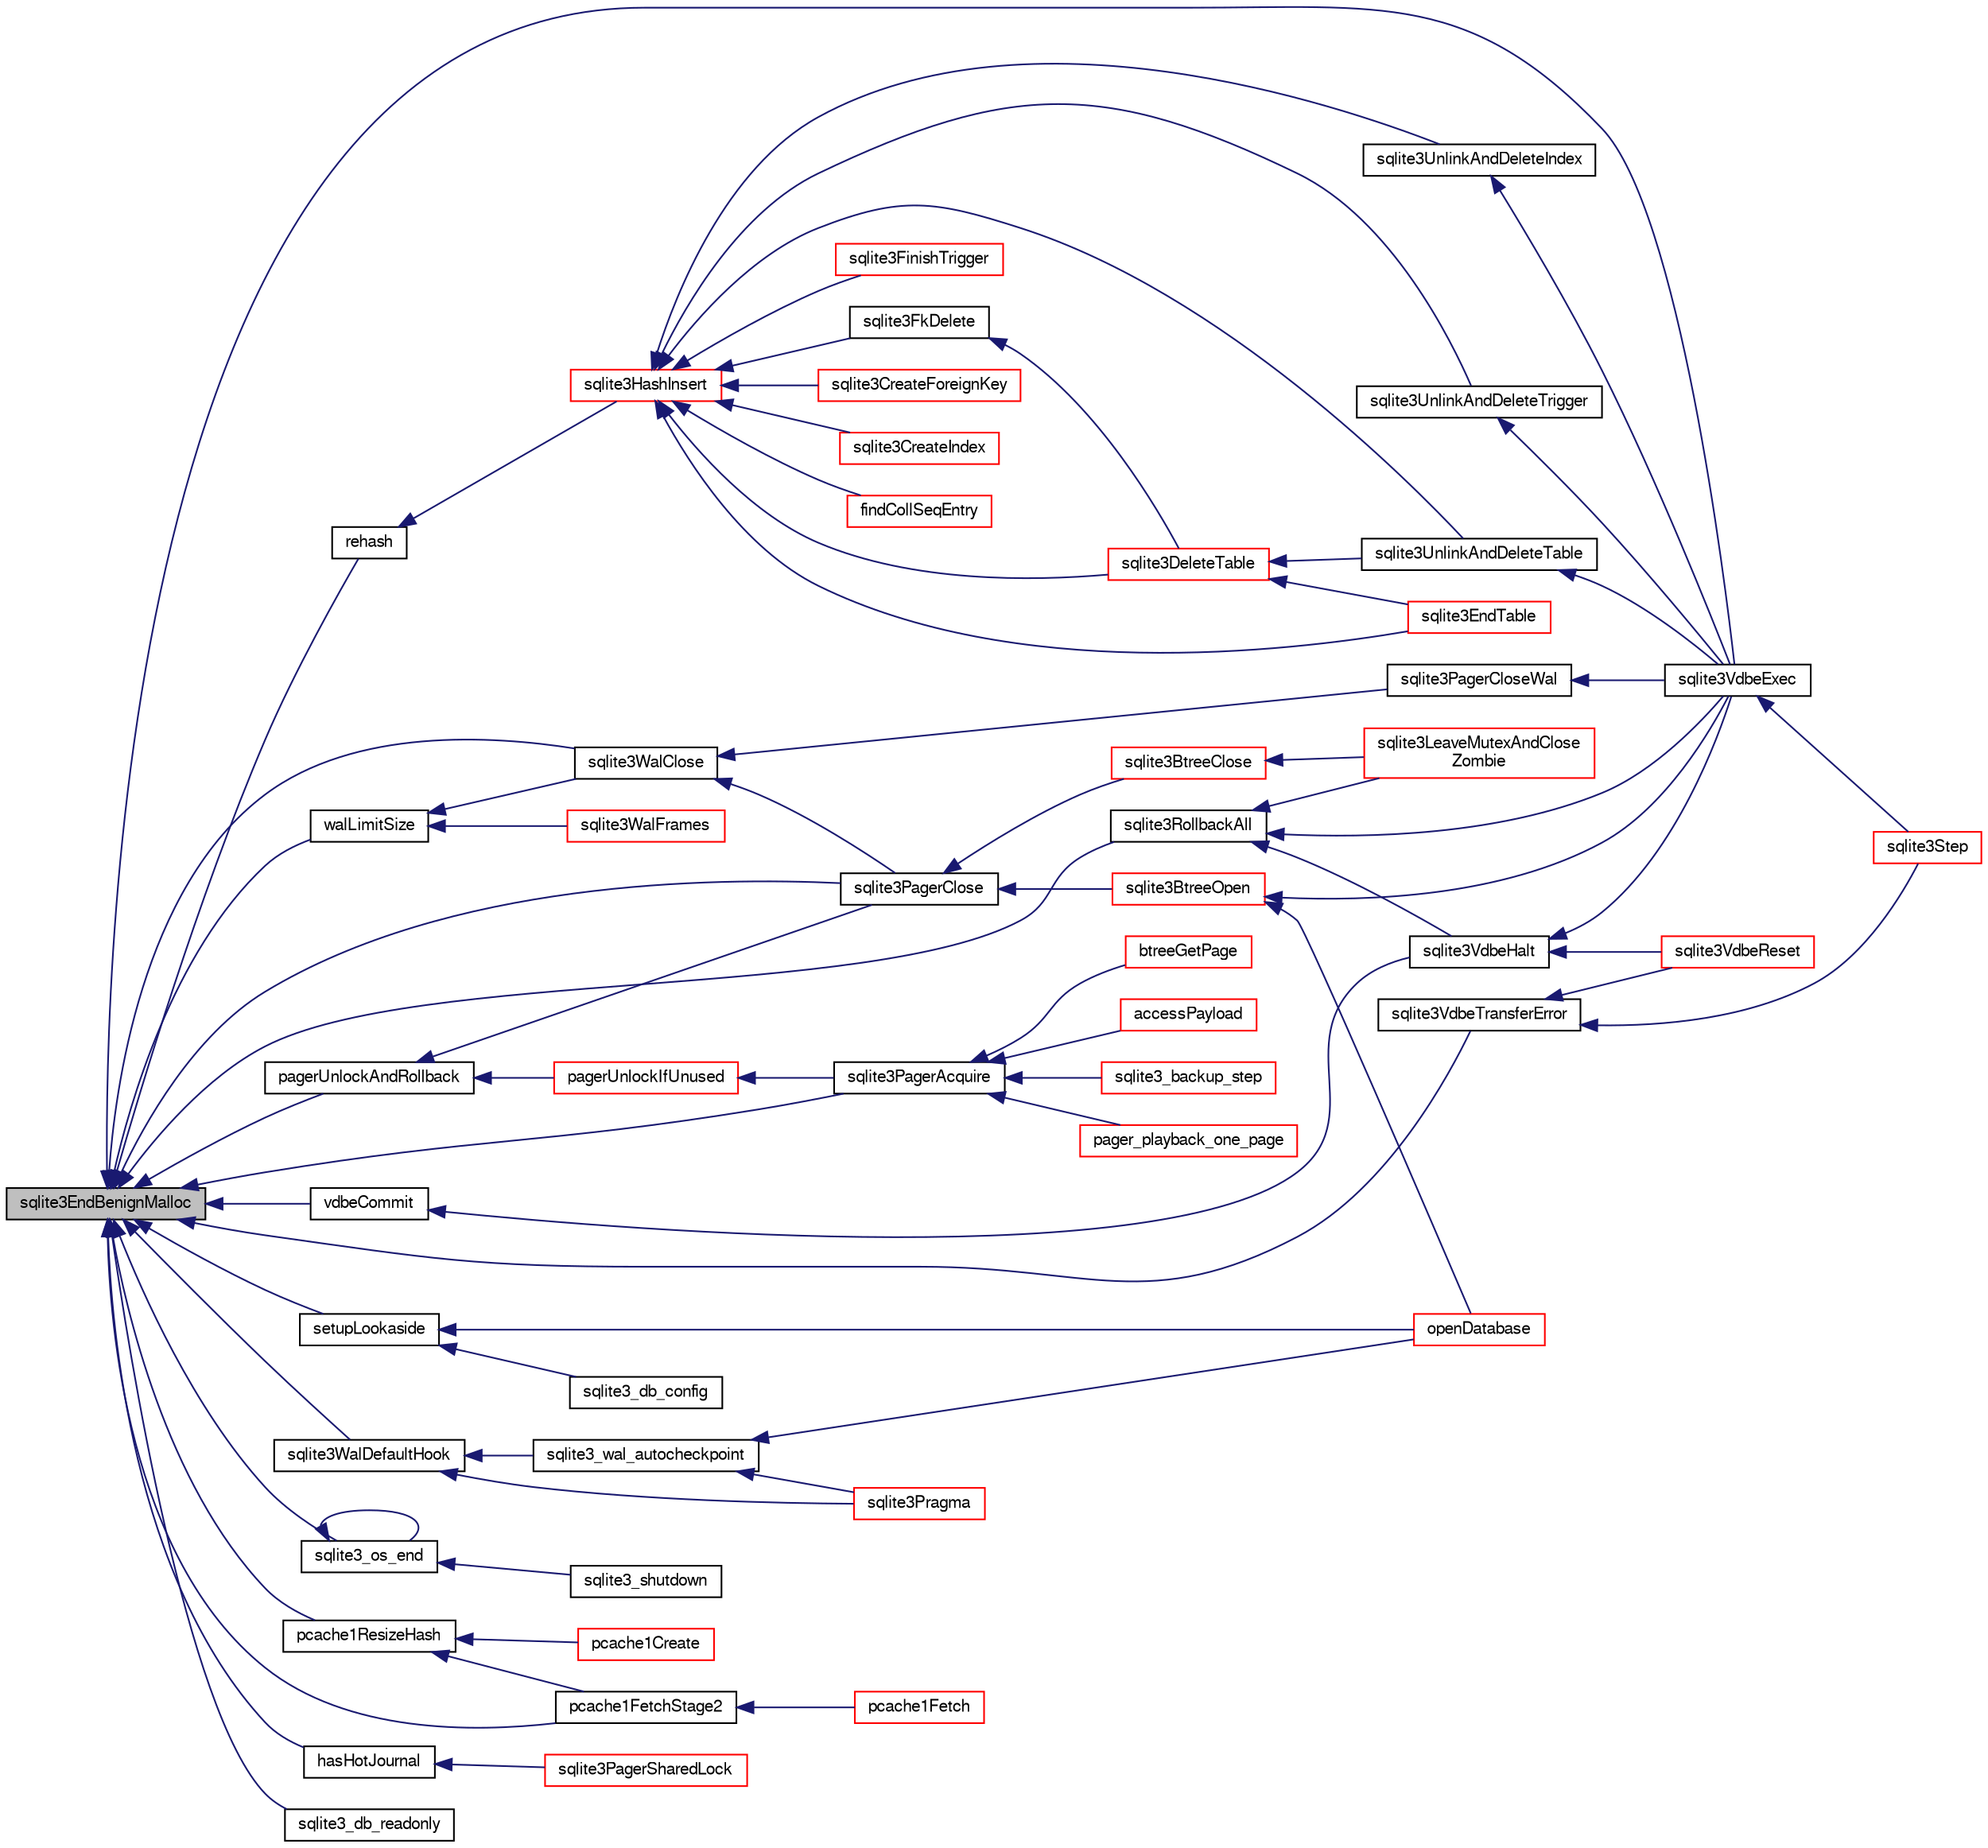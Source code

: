 digraph "sqlite3EndBenignMalloc"
{
  edge [fontname="FreeSans",fontsize="10",labelfontname="FreeSans",labelfontsize="10"];
  node [fontname="FreeSans",fontsize="10",shape=record];
  rankdir="LR";
  Node506916 [label="sqlite3EndBenignMalloc",height=0.2,width=0.4,color="black", fillcolor="grey75", style="filled", fontcolor="black"];
  Node506916 -> Node506917 [dir="back",color="midnightblue",fontsize="10",style="solid",fontname="FreeSans"];
  Node506917 [label="rehash",height=0.2,width=0.4,color="black", fillcolor="white", style="filled",URL="$sqlite3_8c.html#a4851529638f6c7af16239ee6e2dcc628"];
  Node506917 -> Node506918 [dir="back",color="midnightblue",fontsize="10",style="solid",fontname="FreeSans"];
  Node506918 [label="sqlite3HashInsert",height=0.2,width=0.4,color="red", fillcolor="white", style="filled",URL="$sqlite3_8c.html#aebbc6c13b3c139d5f3463938f441da3d"];
  Node506918 -> Node506919 [dir="back",color="midnightblue",fontsize="10",style="solid",fontname="FreeSans"];
  Node506919 [label="sqlite3UnlinkAndDeleteIndex",height=0.2,width=0.4,color="black", fillcolor="white", style="filled",URL="$sqlite3_8c.html#a889f2dcb438c56db37a6d61e9f25e244"];
  Node506919 -> Node506920 [dir="back",color="midnightblue",fontsize="10",style="solid",fontname="FreeSans"];
  Node506920 [label="sqlite3VdbeExec",height=0.2,width=0.4,color="black", fillcolor="white", style="filled",URL="$sqlite3_8c.html#a8ce40a614bdc56719c4d642b1e4dfb21"];
  Node506920 -> Node506921 [dir="back",color="midnightblue",fontsize="10",style="solid",fontname="FreeSans"];
  Node506921 [label="sqlite3Step",height=0.2,width=0.4,color="red", fillcolor="white", style="filled",URL="$sqlite3_8c.html#a3f2872e873e2758a4beedad1d5113554"];
  Node506918 -> Node507048 [dir="back",color="midnightblue",fontsize="10",style="solid",fontname="FreeSans"];
  Node507048 [label="sqlite3DeleteTable",height=0.2,width=0.4,color="red", fillcolor="white", style="filled",URL="$sqlite3_8c.html#a7fd3d507375a381a3807f92735318973"];
  Node507048 -> Node507050 [dir="back",color="midnightblue",fontsize="10",style="solid",fontname="FreeSans"];
  Node507050 [label="sqlite3UnlinkAndDeleteTable",height=0.2,width=0.4,color="black", fillcolor="white", style="filled",URL="$sqlite3_8c.html#a9733677716a49de464f86fff164e9a1b"];
  Node507050 -> Node506920 [dir="back",color="midnightblue",fontsize="10",style="solid",fontname="FreeSans"];
  Node507048 -> Node506962 [dir="back",color="midnightblue",fontsize="10",style="solid",fontname="FreeSans"];
  Node506962 [label="sqlite3EndTable",height=0.2,width=0.4,color="red", fillcolor="white", style="filled",URL="$sqlite3_8c.html#a7b5f2c66c0f0b6f819d970ca389768b0"];
  Node506918 -> Node507050 [dir="back",color="midnightblue",fontsize="10",style="solid",fontname="FreeSans"];
  Node506918 -> Node506962 [dir="back",color="midnightblue",fontsize="10",style="solid",fontname="FreeSans"];
  Node506918 -> Node507080 [dir="back",color="midnightblue",fontsize="10",style="solid",fontname="FreeSans"];
  Node507080 [label="sqlite3CreateForeignKey",height=0.2,width=0.4,color="red", fillcolor="white", style="filled",URL="$sqlite3_8c.html#a60425130ff4f583e63d3540525d3cd3a"];
  Node506918 -> Node506959 [dir="back",color="midnightblue",fontsize="10",style="solid",fontname="FreeSans"];
  Node506959 [label="sqlite3CreateIndex",height=0.2,width=0.4,color="red", fillcolor="white", style="filled",URL="$sqlite3_8c.html#a8dbe5e590ab6c58a8c45f34f7c81e825"];
  Node506918 -> Node507180 [dir="back",color="midnightblue",fontsize="10",style="solid",fontname="FreeSans"];
  Node507180 [label="findCollSeqEntry",height=0.2,width=0.4,color="red", fillcolor="white", style="filled",URL="$sqlite3_8c.html#aaf9ae07c81dca508e137b5880e94aa98"];
  Node506918 -> Node507122 [dir="back",color="midnightblue",fontsize="10",style="solid",fontname="FreeSans"];
  Node507122 [label="sqlite3FkDelete",height=0.2,width=0.4,color="black", fillcolor="white", style="filled",URL="$sqlite3_8c.html#a59a33da6c4e11d3f99b15eafdc01f013"];
  Node507122 -> Node507048 [dir="back",color="midnightblue",fontsize="10",style="solid",fontname="FreeSans"];
  Node506918 -> Node507096 [dir="back",color="midnightblue",fontsize="10",style="solid",fontname="FreeSans"];
  Node507096 [label="sqlite3FinishTrigger",height=0.2,width=0.4,color="red", fillcolor="white", style="filled",URL="$sqlite3_8c.html#a15231afa0ac739363aee4cdb88380886"];
  Node506918 -> Node507160 [dir="back",color="midnightblue",fontsize="10",style="solid",fontname="FreeSans"];
  Node507160 [label="sqlite3UnlinkAndDeleteTrigger",height=0.2,width=0.4,color="black", fillcolor="white", style="filled",URL="$sqlite3_8c.html#aa779646f1e1667b589b01dd8b494a53c"];
  Node507160 -> Node506920 [dir="back",color="midnightblue",fontsize="10",style="solid",fontname="FreeSans"];
  Node506916 -> Node507227 [dir="back",color="midnightblue",fontsize="10",style="solid",fontname="FreeSans"];
  Node507227 [label="sqlite3_os_end",height=0.2,width=0.4,color="black", fillcolor="white", style="filled",URL="$sqlite3_8h.html#a2288c95881ecca13d994e42b6a958906"];
  Node507227 -> Node507227 [dir="back",color="midnightblue",fontsize="10",style="solid",fontname="FreeSans"];
  Node507227 -> Node507228 [dir="back",color="midnightblue",fontsize="10",style="solid",fontname="FreeSans"];
  Node507228 [label="sqlite3_shutdown",height=0.2,width=0.4,color="black", fillcolor="white", style="filled",URL="$sqlite3_8h.html#aeaf9947fe863ba3d3aca061475e3af2e"];
  Node506916 -> Node507229 [dir="back",color="midnightblue",fontsize="10",style="solid",fontname="FreeSans"];
  Node507229 [label="pcache1ResizeHash",height=0.2,width=0.4,color="black", fillcolor="white", style="filled",URL="$sqlite3_8c.html#a7795922581c79a689c6e954dad69c037"];
  Node507229 -> Node507230 [dir="back",color="midnightblue",fontsize="10",style="solid",fontname="FreeSans"];
  Node507230 [label="pcache1Create",height=0.2,width=0.4,color="red", fillcolor="white", style="filled",URL="$sqlite3_8c.html#a44cfeb7ecaf2b6aa54934d3deaee8919"];
  Node507229 -> Node507789 [dir="back",color="midnightblue",fontsize="10",style="solid",fontname="FreeSans"];
  Node507789 [label="pcache1FetchStage2",height=0.2,width=0.4,color="black", fillcolor="white", style="filled",URL="$sqlite3_8c.html#a30a4ee80ec88f9eb4ade1424d99585b5"];
  Node507789 -> Node507790 [dir="back",color="midnightblue",fontsize="10",style="solid",fontname="FreeSans"];
  Node507790 [label="pcache1Fetch",height=0.2,width=0.4,color="red", fillcolor="white", style="filled",URL="$sqlite3_8c.html#a745bc37e2a945b10e6b23a6fe6c35411"];
  Node506916 -> Node507789 [dir="back",color="midnightblue",fontsize="10",style="solid",fontname="FreeSans"];
  Node506916 -> Node507326 [dir="back",color="midnightblue",fontsize="10",style="solid",fontname="FreeSans"];
  Node507326 [label="pagerUnlockAndRollback",height=0.2,width=0.4,color="black", fillcolor="white", style="filled",URL="$sqlite3_8c.html#a02d96b7bf62c3b13ba905d168914518c"];
  Node507326 -> Node507327 [dir="back",color="midnightblue",fontsize="10",style="solid",fontname="FreeSans"];
  Node507327 [label="sqlite3PagerClose",height=0.2,width=0.4,color="black", fillcolor="white", style="filled",URL="$sqlite3_8c.html#af94b1f96b60689fd09422cce2c85f53f"];
  Node507327 -> Node507246 [dir="back",color="midnightblue",fontsize="10",style="solid",fontname="FreeSans"];
  Node507246 [label="sqlite3BtreeOpen",height=0.2,width=0.4,color="red", fillcolor="white", style="filled",URL="$sqlite3_8c.html#a13dcb44dc34af6ce9d38de9c5aa975f9"];
  Node507246 -> Node506920 [dir="back",color="midnightblue",fontsize="10",style="solid",fontname="FreeSans"];
  Node507246 -> Node507154 [dir="back",color="midnightblue",fontsize="10",style="solid",fontname="FreeSans"];
  Node507154 [label="openDatabase",height=0.2,width=0.4,color="red", fillcolor="white", style="filled",URL="$sqlite3_8c.html#a6a9c3bc3a64234e863413f41db473758"];
  Node507327 -> Node507301 [dir="back",color="midnightblue",fontsize="10",style="solid",fontname="FreeSans"];
  Node507301 [label="sqlite3BtreeClose",height=0.2,width=0.4,color="red", fillcolor="white", style="filled",URL="$sqlite3_8c.html#a729b65009b66a99200496b09c124df01"];
  Node507301 -> Node507148 [dir="back",color="midnightblue",fontsize="10",style="solid",fontname="FreeSans"];
  Node507148 [label="sqlite3LeaveMutexAndClose\lZombie",height=0.2,width=0.4,color="red", fillcolor="white", style="filled",URL="$sqlite3_8c.html#afe3a37c29dcb0fe9fc15fe07a3976f59"];
  Node507326 -> Node507328 [dir="back",color="midnightblue",fontsize="10",style="solid",fontname="FreeSans"];
  Node507328 [label="pagerUnlockIfUnused",height=0.2,width=0.4,color="red", fillcolor="white", style="filled",URL="$sqlite3_8c.html#abf547f4276efb6f10262f7fde1e4d065"];
  Node507328 -> Node507329 [dir="back",color="midnightblue",fontsize="10",style="solid",fontname="FreeSans"];
  Node507329 [label="sqlite3PagerAcquire",height=0.2,width=0.4,color="black", fillcolor="white", style="filled",URL="$sqlite3_8c.html#a22a53daafd2bd778cda390312651f994"];
  Node507329 -> Node507320 [dir="back",color="midnightblue",fontsize="10",style="solid",fontname="FreeSans"];
  Node507320 [label="pager_playback_one_page",height=0.2,width=0.4,color="red", fillcolor="white", style="filled",URL="$sqlite3_8c.html#adfca1dee9939482792fe2b4ed982d00e"];
  Node507329 -> Node507330 [dir="back",color="midnightblue",fontsize="10",style="solid",fontname="FreeSans"];
  Node507330 [label="btreeGetPage",height=0.2,width=0.4,color="red", fillcolor="white", style="filled",URL="$sqlite3_8c.html#ac59679e30ceb0190614fbd19a7feb6de"];
  Node507329 -> Node507295 [dir="back",color="midnightblue",fontsize="10",style="solid",fontname="FreeSans"];
  Node507295 [label="accessPayload",height=0.2,width=0.4,color="red", fillcolor="white", style="filled",URL="$sqlite3_8c.html#acf70e6d3cb6afd54d677b3dffb6959d2"];
  Node507329 -> Node507132 [dir="back",color="midnightblue",fontsize="10",style="solid",fontname="FreeSans"];
  Node507132 [label="sqlite3_backup_step",height=0.2,width=0.4,color="red", fillcolor="white", style="filled",URL="$sqlite3_8h.html#a1699b75e98d082eebc465a9e64c35269"];
  Node506916 -> Node507327 [dir="back",color="midnightblue",fontsize="10",style="solid",fontname="FreeSans"];
  Node506916 -> Node507497 [dir="back",color="midnightblue",fontsize="10",style="solid",fontname="FreeSans"];
  Node507497 [label="hasHotJournal",height=0.2,width=0.4,color="black", fillcolor="white", style="filled",URL="$sqlite3_8c.html#a875dc699b7a0e8ab6ba19170e5096d5e"];
  Node507497 -> Node507322 [dir="back",color="midnightblue",fontsize="10",style="solid",fontname="FreeSans"];
  Node507322 [label="sqlite3PagerSharedLock",height=0.2,width=0.4,color="red", fillcolor="white", style="filled",URL="$sqlite3_8c.html#a58c197b629fb6eaacf96c7add57c70df"];
  Node506916 -> Node507329 [dir="back",color="midnightblue",fontsize="10",style="solid",fontname="FreeSans"];
  Node506916 -> Node507612 [dir="back",color="midnightblue",fontsize="10",style="solid",fontname="FreeSans"];
  Node507612 [label="walLimitSize",height=0.2,width=0.4,color="black", fillcolor="white", style="filled",URL="$sqlite3_8c.html#a7d814227c8fb4a3441c42e9f2fdade3b"];
  Node507612 -> Node507520 [dir="back",color="midnightblue",fontsize="10",style="solid",fontname="FreeSans"];
  Node507520 [label="sqlite3WalClose",height=0.2,width=0.4,color="black", fillcolor="white", style="filled",URL="$sqlite3_8c.html#abfd7d36ec6ea41ecb2717dd4c6b0571e"];
  Node507520 -> Node507327 [dir="back",color="midnightblue",fontsize="10",style="solid",fontname="FreeSans"];
  Node507520 -> Node507502 [dir="back",color="midnightblue",fontsize="10",style="solid",fontname="FreeSans"];
  Node507502 [label="sqlite3PagerCloseWal",height=0.2,width=0.4,color="black", fillcolor="white", style="filled",URL="$sqlite3_8c.html#ac62d7d3d29214a7cad25fdd88e7c7a74"];
  Node507502 -> Node506920 [dir="back",color="midnightblue",fontsize="10",style="solid",fontname="FreeSans"];
  Node507612 -> Node507372 [dir="back",color="midnightblue",fontsize="10",style="solid",fontname="FreeSans"];
  Node507372 [label="sqlite3WalFrames",height=0.2,width=0.4,color="red", fillcolor="white", style="filled",URL="$sqlite3_8c.html#af9606aac275558d3b96c83b2bff2d717"];
  Node506916 -> Node507520 [dir="back",color="midnightblue",fontsize="10",style="solid",fontname="FreeSans"];
  Node506916 -> Node507255 [dir="back",color="midnightblue",fontsize="10",style="solid",fontname="FreeSans"];
  Node507255 [label="vdbeCommit",height=0.2,width=0.4,color="black", fillcolor="white", style="filled",URL="$sqlite3_8c.html#a5d7f1e0625451b987728f600cfe1b92d"];
  Node507255 -> Node507138 [dir="back",color="midnightblue",fontsize="10",style="solid",fontname="FreeSans"];
  Node507138 [label="sqlite3VdbeHalt",height=0.2,width=0.4,color="black", fillcolor="white", style="filled",URL="$sqlite3_8c.html#a8d1d99703d999190fbc35ecc981cb709"];
  Node507138 -> Node507139 [dir="back",color="midnightblue",fontsize="10",style="solid",fontname="FreeSans"];
  Node507139 [label="sqlite3VdbeReset",height=0.2,width=0.4,color="red", fillcolor="white", style="filled",URL="$sqlite3_8c.html#a315a913742f7267f90d46d41446353b1"];
  Node507138 -> Node506920 [dir="back",color="midnightblue",fontsize="10",style="solid",fontname="FreeSans"];
  Node506916 -> Node507634 [dir="back",color="midnightblue",fontsize="10",style="solid",fontname="FreeSans"];
  Node507634 [label="sqlite3VdbeTransferError",height=0.2,width=0.4,color="black", fillcolor="white", style="filled",URL="$sqlite3_8c.html#aaf4a567b51602bb6d7bb150e6c72de69"];
  Node507634 -> Node507139 [dir="back",color="midnightblue",fontsize="10",style="solid",fontname="FreeSans"];
  Node507634 -> Node506921 [dir="back",color="midnightblue",fontsize="10",style="solid",fontname="FreeSans"];
  Node506916 -> Node506920 [dir="back",color="midnightblue",fontsize="10",style="solid",fontname="FreeSans"];
  Node506916 -> Node507791 [dir="back",color="midnightblue",fontsize="10",style="solid",fontname="FreeSans"];
  Node507791 [label="setupLookaside",height=0.2,width=0.4,color="black", fillcolor="white", style="filled",URL="$sqlite3_8c.html#a83e30e8059c0e1a0537a569a91ce81e5"];
  Node507791 -> Node507792 [dir="back",color="midnightblue",fontsize="10",style="solid",fontname="FreeSans"];
  Node507792 [label="sqlite3_db_config",height=0.2,width=0.4,color="black", fillcolor="white", style="filled",URL="$sqlite3_8h.html#a35895f9b53f6cc7a4e72c3f8905e6edd"];
  Node507791 -> Node507154 [dir="back",color="midnightblue",fontsize="10",style="solid",fontname="FreeSans"];
  Node506916 -> Node507137 [dir="back",color="midnightblue",fontsize="10",style="solid",fontname="FreeSans"];
  Node507137 [label="sqlite3RollbackAll",height=0.2,width=0.4,color="black", fillcolor="white", style="filled",URL="$sqlite3_8c.html#ad902dd388d73208539f557962e3fe6bb"];
  Node507137 -> Node507138 [dir="back",color="midnightblue",fontsize="10",style="solid",fontname="FreeSans"];
  Node507137 -> Node506920 [dir="back",color="midnightblue",fontsize="10",style="solid",fontname="FreeSans"];
  Node507137 -> Node507148 [dir="back",color="midnightblue",fontsize="10",style="solid",fontname="FreeSans"];
  Node506916 -> Node507431 [dir="back",color="midnightblue",fontsize="10",style="solid",fontname="FreeSans"];
  Node507431 [label="sqlite3WalDefaultHook",height=0.2,width=0.4,color="black", fillcolor="white", style="filled",URL="$sqlite3_8c.html#a4a9ed7c3fcab46b3d82eb79ede8c4f77"];
  Node507431 -> Node506998 [dir="back",color="midnightblue",fontsize="10",style="solid",fontname="FreeSans"];
  Node506998 [label="sqlite3Pragma",height=0.2,width=0.4,color="red", fillcolor="white", style="filled",URL="$sqlite3_8c.html#a111391370f58f8e6a6eca51fd34d62ed"];
  Node507431 -> Node507432 [dir="back",color="midnightblue",fontsize="10",style="solid",fontname="FreeSans"];
  Node507432 [label="sqlite3_wal_autocheckpoint",height=0.2,width=0.4,color="black", fillcolor="white", style="filled",URL="$sqlite3_8h.html#acdc3742b48372dce0e839ce0f89747be"];
  Node507432 -> Node506998 [dir="back",color="midnightblue",fontsize="10",style="solid",fontname="FreeSans"];
  Node507432 -> Node507154 [dir="back",color="midnightblue",fontsize="10",style="solid",fontname="FreeSans"];
  Node506916 -> Node507434 [dir="back",color="midnightblue",fontsize="10",style="solid",fontname="FreeSans"];
  Node507434 [label="sqlite3_db_readonly",height=0.2,width=0.4,color="black", fillcolor="white", style="filled",URL="$sqlite3_8h.html#a96c378e7022e7a8a375e23f7fc662cdd"];
}
